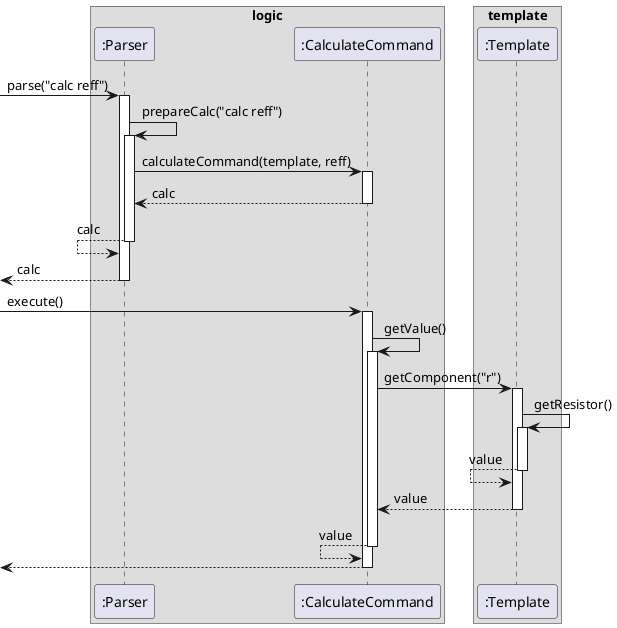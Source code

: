 @startuml
box logic
participant ":Parser" as Parser
participant ":CalculateCommand" as CalculateCommand
end box

box template
participant ":Template" as Template
end box

[-> Parser : parse("calc reff")
activate Parser

Parser -> Parser : prepareCalc("calc reff")
activate Parser

Parser -> CalculateCommand : calculateCommand(template, reff)
activate CalculateCommand

Parser <-- CalculateCommand : calc
deactivate CalculateCommand

Parser <-- Parser: calc
deactivate Parser

[<-- Parser : calc
deactivate Parser

[->CalculateCommand : execute()
activate CalculateCommand

CalculateCommand -> CalculateCommand : getValue()
activate CalculateCommand

CalculateCommand -> Template : getComponent("r")
activate Template

Template -> Template : getResistor()
activate Template

Template <-- Template : value
deactivate Template

CalculateCommand <-- Template : value
deactivate Template

CalculateCommand <-- CalculateCommand : value
deactivate CalculateCommand

[<-- CalculateCommand
deactivate CalculateCommand
@enduml